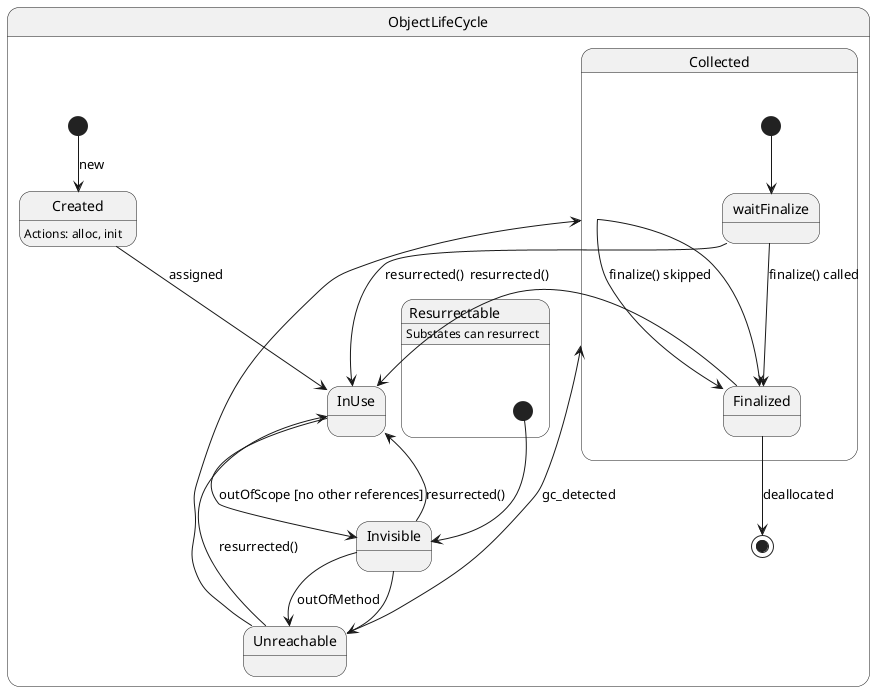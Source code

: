 @startuml
state ObjectLifeCycle {
    [*] --> Created : new
    Created : Actions: alloc, init
    Created --> InUse : assigned

    InUse --> Invisible : outOfScope [no other references]
    Invisible --> InUse : resurrected()

    Invisible --> Unreachable : outOfMethod
    Unreachable --> InUse : resurrected()
    Unreachable --> Collected : gc_detected

    state Collected {
        [*] --> waitFinalize
        waitFinalize --> Finalized : finalize() called
        waitFinalize --> InUse : resurrected()
    }

    Collected --> Finalized : finalize() skipped
    Finalized --> InUse : resurrected()
    Finalized --> [*] : deallocated

    state Resurrectable {
        [*] --> Invisible
        Invisible --> Unreachable
        Unreachable --> Collected
        Collected --> Finalized
    }

    Resurrectable : Substates can resurrect
}
@enduml
